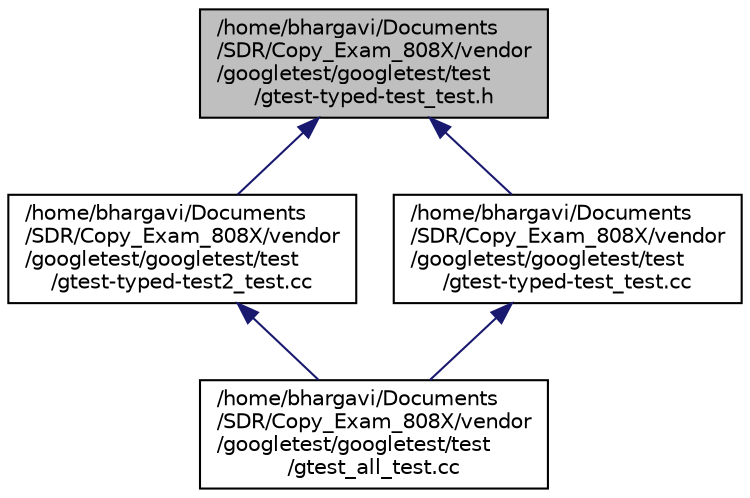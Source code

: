 digraph "/home/bhargavi/Documents/SDR/Copy_Exam_808X/vendor/googletest/googletest/test/gtest-typed-test_test.h"
{
  edge [fontname="Helvetica",fontsize="10",labelfontname="Helvetica",labelfontsize="10"];
  node [fontname="Helvetica",fontsize="10",shape=record];
  Node1 [label="/home/bhargavi/Documents\l/SDR/Copy_Exam_808X/vendor\l/googletest/googletest/test\l/gtest-typed-test_test.h",height=0.2,width=0.4,color="black", fillcolor="grey75", style="filled", fontcolor="black"];
  Node1 -> Node2 [dir="back",color="midnightblue",fontsize="10",style="solid",fontname="Helvetica"];
  Node2 [label="/home/bhargavi/Documents\l/SDR/Copy_Exam_808X/vendor\l/googletest/googletest/test\l/gtest-typed-test2_test.cc",height=0.2,width=0.4,color="black", fillcolor="white", style="filled",URL="$gtest-typed-test2__test_8cc.html"];
  Node2 -> Node3 [dir="back",color="midnightblue",fontsize="10",style="solid",fontname="Helvetica"];
  Node3 [label="/home/bhargavi/Documents\l/SDR/Copy_Exam_808X/vendor\l/googletest/googletest/test\l/gtest_all_test.cc",height=0.2,width=0.4,color="black", fillcolor="white", style="filled",URL="$gtest__all__test_8cc.html"];
  Node1 -> Node4 [dir="back",color="midnightblue",fontsize="10",style="solid",fontname="Helvetica"];
  Node4 [label="/home/bhargavi/Documents\l/SDR/Copy_Exam_808X/vendor\l/googletest/googletest/test\l/gtest-typed-test_test.cc",height=0.2,width=0.4,color="black", fillcolor="white", style="filled",URL="$gtest-typed-test__test_8cc.html"];
  Node4 -> Node3 [dir="back",color="midnightblue",fontsize="10",style="solid",fontname="Helvetica"];
}

